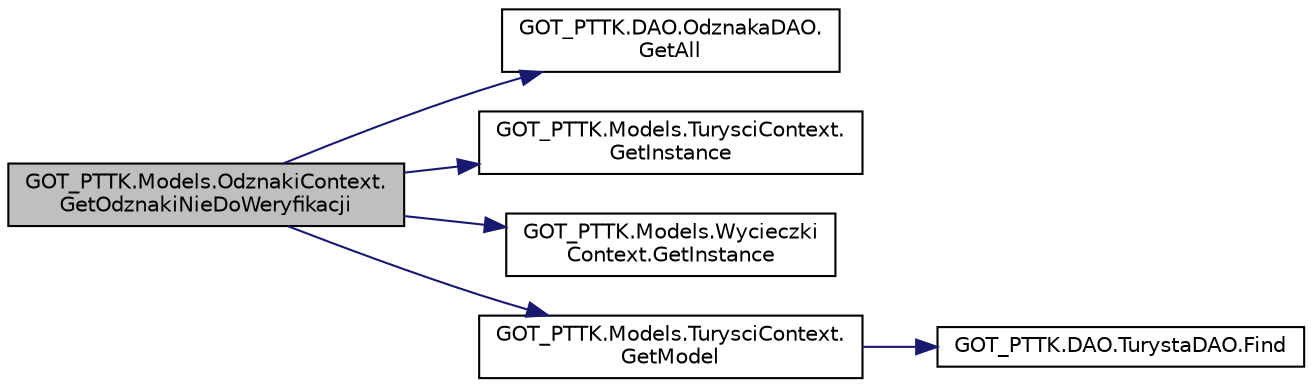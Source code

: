 digraph "GOT_PTTK.Models.OdznakiContext.GetOdznakiNieDoWeryfikacji"
{
 // INTERACTIVE_SVG=YES
  edge [fontname="Helvetica",fontsize="10",labelfontname="Helvetica",labelfontsize="10"];
  node [fontname="Helvetica",fontsize="10",shape=record];
  rankdir="LR";
  Node28 [label="GOT_PTTK.Models.OdznakiContext.\lGetOdznakiNieDoWeryfikacji",height=0.2,width=0.4,color="black", fillcolor="grey75", style="filled", fontcolor="black"];
  Node28 -> Node29 [color="midnightblue",fontsize="10",style="solid",fontname="Helvetica"];
  Node29 [label="GOT_PTTK.DAO.OdznakaDAO.\lGetAll",height=0.2,width=0.4,color="black", fillcolor="white", style="filled",URL="$class_g_o_t___p_t_t_k_1_1_d_a_o_1_1_odznaka_d_a_o.html#aaadcceff120a817f2a979a58873a037b"];
  Node28 -> Node30 [color="midnightblue",fontsize="10",style="solid",fontname="Helvetica"];
  Node30 [label="GOT_PTTK.Models.TurysciContext.\lGetInstance",height=0.2,width=0.4,color="black", fillcolor="white", style="filled",URL="$class_g_o_t___p_t_t_k_1_1_models_1_1_turysci_context.html#a976ee508a91989eedc550079534415a9",tooltip="Zwraca instancję klasy - singletonu TurysciContext "];
  Node28 -> Node31 [color="midnightblue",fontsize="10",style="solid",fontname="Helvetica"];
  Node31 [label="GOT_PTTK.Models.Wycieczki\lContext.GetInstance",height=0.2,width=0.4,color="black", fillcolor="white", style="filled",URL="$class_g_o_t___p_t_t_k_1_1_models_1_1_wycieczki_context.html#a66d90717d032d1800ff3309405421704",tooltip="Zwraca instancję klasy - singletonu WycieczkiContext "];
  Node28 -> Node32 [color="midnightblue",fontsize="10",style="solid",fontname="Helvetica"];
  Node32 [label="GOT_PTTK.Models.TurysciContext.\lGetModel",height=0.2,width=0.4,color="black", fillcolor="white", style="filled",URL="$class_g_o_t___p_t_t_k_1_1_models_1_1_turysci_context.html#acd7c72c467dfb5a8c74eb68aab22f0fd",tooltip="Zwraca model turysty o podanym identyfikatorze "];
  Node32 -> Node33 [color="midnightblue",fontsize="10",style="solid",fontname="Helvetica"];
  Node33 [label="GOT_PTTK.DAO.TurystaDAO.Find",height=0.2,width=0.4,color="black", fillcolor="white", style="filled",URL="$class_g_o_t___p_t_t_k_1_1_d_a_o_1_1_turysta_d_a_o.html#ac7050b893194eef19739977d5ef5997c"];
}
